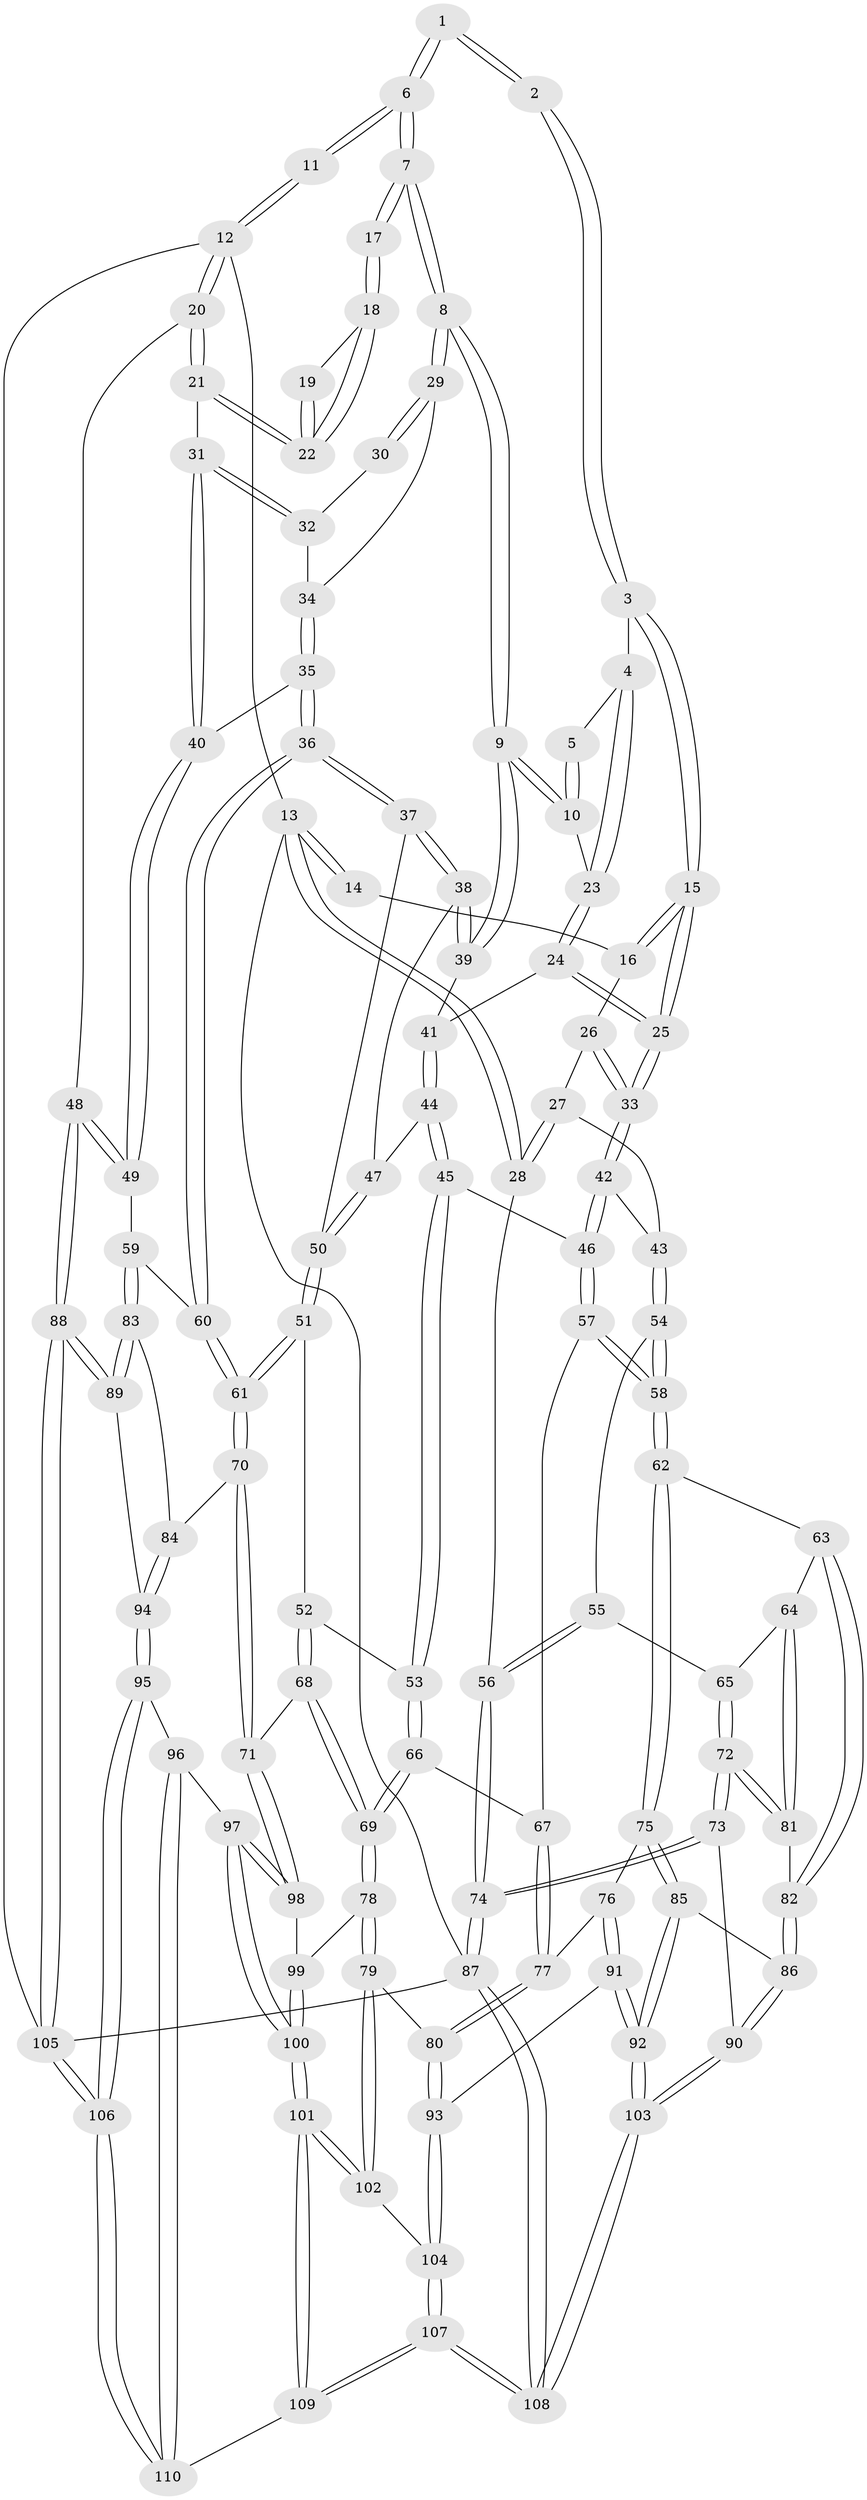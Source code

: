 // Generated by graph-tools (version 1.1) at 2025/27/03/09/25 03:27:07]
// undirected, 110 vertices, 272 edges
graph export_dot {
graph [start="1"]
  node [color=gray90,style=filled];
  1 [pos="+0.638714552726442+0"];
  2 [pos="+0.28828180019288285+0"];
  3 [pos="+0.29757801454949123+0"];
  4 [pos="+0.4540777599734803+0.06381571357053265"];
  5 [pos="+0.5273110729263826+0.01643179683625832"];
  6 [pos="+0.7410859527766552+0"];
  7 [pos="+0.7306863403657679+0.0017602036519310863"];
  8 [pos="+0.6952959815224957+0.13336231659261444"];
  9 [pos="+0.6755341603866036+0.15149403365603428"];
  10 [pos="+0.5766941503096058+0.1477270171513277"];
  11 [pos="+1+0"];
  12 [pos="+1+0"];
  13 [pos="+0+0"];
  14 [pos="+0.10349178965821146+0"];
  15 [pos="+0.2847528168514115+0.159161095248722"];
  16 [pos="+0.10585843247075011+0.05494013809764692"];
  17 [pos="+0.900587632880625+0.10888543119090104"];
  18 [pos="+0.9186956143404116+0.10917920331887111"];
  19 [pos="+0.9761794426801486+0"];
  20 [pos="+1+0.27833086359699605"];
  21 [pos="+1+0.2774890960107146"];
  22 [pos="+0.9860413746055129+0.18897554983632406"];
  23 [pos="+0.4592269496790617+0.169069776559563"];
  24 [pos="+0.41354361908269455+0.2108066317861639"];
  25 [pos="+0.3089430400730068+0.2591203137233643"];
  26 [pos="+0.07953499866810626+0.10737429205867985"];
  27 [pos="+0+0.20627318084718346"];
  28 [pos="+0+0.23017532490359172"];
  29 [pos="+0.7923868601288223+0.1871155834904688"];
  30 [pos="+0.8903037747016309+0.12086249717848407"];
  31 [pos="+1+0.28620588962776566"];
  32 [pos="+0.8718002375055095+0.21383179448142695"];
  33 [pos="+0.292415647362912+0.2887214565427665"];
  34 [pos="+0.7948039007245236+0.18916240377458052"];
  35 [pos="+0.8227162316569634+0.4060203296520397"];
  36 [pos="+0.7943924744453421+0.4239727088561389"];
  37 [pos="+0.7400081941523786+0.39016820962521415"];
  38 [pos="+0.6771193997439862+0.3366186010708067"];
  39 [pos="+0.6584746744824872+0.3018337429712282"];
  40 [pos="+0.8923146370835796+0.38248489085416654"];
  41 [pos="+0.5728377339211614+0.3135717648603058"];
  42 [pos="+0.28320086858029725+0.3134834541729001"];
  43 [pos="+0.2757415574026799+0.3177758803144542"];
  44 [pos="+0.48444407601198125+0.41489555127179123"];
  45 [pos="+0.41406258468684476+0.4248566731375898"];
  46 [pos="+0.40065460074545145+0.419872266597269"];
  47 [pos="+0.566609185851038+0.44413447731626277"];
  48 [pos="+1+0.6152581832374796"];
  49 [pos="+1+0.5790067343497046"];
  50 [pos="+0.5911006931594394+0.4869989252832484"];
  51 [pos="+0.5974062033437917+0.5151658338463244"];
  52 [pos="+0.5684664987160332+0.5416524723827938"];
  53 [pos="+0.4476200898932878+0.4831818999905561"];
  54 [pos="+0.24358656866666117+0.35838303846977576"];
  55 [pos="+0.10593253836162057+0.4320499616189323"];
  56 [pos="+0+0.4259695208524797"];
  57 [pos="+0.3694090895706301+0.5365342815641767"];
  58 [pos="+0.23852832569014074+0.5598350384235659"];
  59 [pos="+0.9877998590762581+0.5844671786444858"];
  60 [pos="+0.7892699767948317+0.4603487623383183"];
  61 [pos="+0.7498115955345495+0.5692156861262836"];
  62 [pos="+0.23251143511219868+0.5953402391923027"];
  63 [pos="+0.21947803418854733+0.5965107006170888"];
  64 [pos="+0.18414895593911476+0.5981487697796539"];
  65 [pos="+0.10796249018097763+0.5578815791579314"];
  66 [pos="+0.46687779760958426+0.5638543267809981"];
  67 [pos="+0.36747009135543757+0.5750850762254633"];
  68 [pos="+0.5196184073575516+0.6550324086651448"];
  69 [pos="+0.5069340696206502+0.6635043761731485"];
  70 [pos="+0.754354992187763+0.6190065617521173"];
  71 [pos="+0.7407443782380512+0.6330069435271662"];
  72 [pos="+0+0.6933602281400842"];
  73 [pos="+0+0.7205788635926762"];
  74 [pos="+0+0.7265050443515645"];
  75 [pos="+0.26114504900692675+0.6312148670337607"];
  76 [pos="+0.3336520095846291+0.644283141510694"];
  77 [pos="+0.35430651950499614+0.6431072063738397"];
  78 [pos="+0.49610153930035267+0.6802461970669282"];
  79 [pos="+0.4777918400000442+0.6914562637468904"];
  80 [pos="+0.39169557212851847+0.664753871448975"];
  81 [pos="+0.1209712315133097+0.6677186143820582"];
  82 [pos="+0.15561386282343215+0.6962177154375951"];
  83 [pos="+0.8849053191051947+0.6400197058473126"];
  84 [pos="+0.7579545088578729+0.6206838669048598"];
  85 [pos="+0.21567333061930005+0.7349688827905162"];
  86 [pos="+0.19267981806106527+0.7346735235542938"];
  87 [pos="+0+1"];
  88 [pos="+1+0.8091081450198242"];
  89 [pos="+0.9379789601005407+0.7634657056714785"];
  90 [pos="+0.08497478858815709+0.793386309451609"];
  91 [pos="+0.28626984804494526+0.8036846894878499"];
  92 [pos="+0.2629323584901774+0.8055350907478196"];
  93 [pos="+0.3092605125995722+0.8076727701401938"];
  94 [pos="+0.8665812401932977+0.8032313013765445"];
  95 [pos="+0.8313322292387271+0.8617235627175559"];
  96 [pos="+0.7224416341847291+0.8201316556258424"];
  97 [pos="+0.6930976228087569+0.7837563842933817"];
  98 [pos="+0.6930275599823568+0.7834506130395589"];
  99 [pos="+0.589307533405037+0.7530324968043722"];
  100 [pos="+0.5356485321561044+0.9157428726756498"];
  101 [pos="+0.52454669610595+0.9288607796976615"];
  102 [pos="+0.45372910580117864+0.7976271734861835"];
  103 [pos="+0.18818164358236922+0.9151363348595508"];
  104 [pos="+0.34697736252359646+0.8253940316975709"];
  105 [pos="+1+1"];
  106 [pos="+0.973974792860943+1"];
  107 [pos="+0.36425303855006913+1"];
  108 [pos="+0.1845233982108368+1"];
  109 [pos="+0.5258231653737498+1"];
  110 [pos="+0.6028719753265142+1"];
  1 -- 2;
  1 -- 2;
  1 -- 6;
  1 -- 6;
  2 -- 3;
  2 -- 3;
  3 -- 4;
  3 -- 15;
  3 -- 15;
  4 -- 5;
  4 -- 23;
  4 -- 23;
  5 -- 10;
  5 -- 10;
  6 -- 7;
  6 -- 7;
  6 -- 11;
  6 -- 11;
  7 -- 8;
  7 -- 8;
  7 -- 17;
  7 -- 17;
  8 -- 9;
  8 -- 9;
  8 -- 29;
  8 -- 29;
  9 -- 10;
  9 -- 10;
  9 -- 39;
  9 -- 39;
  10 -- 23;
  11 -- 12;
  11 -- 12;
  12 -- 13;
  12 -- 20;
  12 -- 20;
  12 -- 105;
  13 -- 14;
  13 -- 14;
  13 -- 28;
  13 -- 28;
  13 -- 87;
  14 -- 16;
  15 -- 16;
  15 -- 16;
  15 -- 25;
  15 -- 25;
  16 -- 26;
  17 -- 18;
  17 -- 18;
  18 -- 19;
  18 -- 22;
  18 -- 22;
  19 -- 22;
  19 -- 22;
  20 -- 21;
  20 -- 21;
  20 -- 48;
  21 -- 22;
  21 -- 22;
  21 -- 31;
  23 -- 24;
  23 -- 24;
  24 -- 25;
  24 -- 25;
  24 -- 41;
  25 -- 33;
  25 -- 33;
  26 -- 27;
  26 -- 33;
  26 -- 33;
  27 -- 28;
  27 -- 28;
  27 -- 43;
  28 -- 56;
  29 -- 30;
  29 -- 30;
  29 -- 34;
  30 -- 32;
  31 -- 32;
  31 -- 32;
  31 -- 40;
  31 -- 40;
  32 -- 34;
  33 -- 42;
  33 -- 42;
  34 -- 35;
  34 -- 35;
  35 -- 36;
  35 -- 36;
  35 -- 40;
  36 -- 37;
  36 -- 37;
  36 -- 60;
  36 -- 60;
  37 -- 38;
  37 -- 38;
  37 -- 50;
  38 -- 39;
  38 -- 39;
  38 -- 47;
  39 -- 41;
  40 -- 49;
  40 -- 49;
  41 -- 44;
  41 -- 44;
  42 -- 43;
  42 -- 46;
  42 -- 46;
  43 -- 54;
  43 -- 54;
  44 -- 45;
  44 -- 45;
  44 -- 47;
  45 -- 46;
  45 -- 53;
  45 -- 53;
  46 -- 57;
  46 -- 57;
  47 -- 50;
  47 -- 50;
  48 -- 49;
  48 -- 49;
  48 -- 88;
  48 -- 88;
  49 -- 59;
  50 -- 51;
  50 -- 51;
  51 -- 52;
  51 -- 61;
  51 -- 61;
  52 -- 53;
  52 -- 68;
  52 -- 68;
  53 -- 66;
  53 -- 66;
  54 -- 55;
  54 -- 58;
  54 -- 58;
  55 -- 56;
  55 -- 56;
  55 -- 65;
  56 -- 74;
  56 -- 74;
  57 -- 58;
  57 -- 58;
  57 -- 67;
  58 -- 62;
  58 -- 62;
  59 -- 60;
  59 -- 83;
  59 -- 83;
  60 -- 61;
  60 -- 61;
  61 -- 70;
  61 -- 70;
  62 -- 63;
  62 -- 75;
  62 -- 75;
  63 -- 64;
  63 -- 82;
  63 -- 82;
  64 -- 65;
  64 -- 81;
  64 -- 81;
  65 -- 72;
  65 -- 72;
  66 -- 67;
  66 -- 69;
  66 -- 69;
  67 -- 77;
  67 -- 77;
  68 -- 69;
  68 -- 69;
  68 -- 71;
  69 -- 78;
  69 -- 78;
  70 -- 71;
  70 -- 71;
  70 -- 84;
  71 -- 98;
  71 -- 98;
  72 -- 73;
  72 -- 73;
  72 -- 81;
  72 -- 81;
  73 -- 74;
  73 -- 74;
  73 -- 90;
  74 -- 87;
  74 -- 87;
  75 -- 76;
  75 -- 85;
  75 -- 85;
  76 -- 77;
  76 -- 91;
  76 -- 91;
  77 -- 80;
  77 -- 80;
  78 -- 79;
  78 -- 79;
  78 -- 99;
  79 -- 80;
  79 -- 102;
  79 -- 102;
  80 -- 93;
  80 -- 93;
  81 -- 82;
  82 -- 86;
  82 -- 86;
  83 -- 84;
  83 -- 89;
  83 -- 89;
  84 -- 94;
  84 -- 94;
  85 -- 86;
  85 -- 92;
  85 -- 92;
  86 -- 90;
  86 -- 90;
  87 -- 108;
  87 -- 108;
  87 -- 105;
  88 -- 89;
  88 -- 89;
  88 -- 105;
  88 -- 105;
  89 -- 94;
  90 -- 103;
  90 -- 103;
  91 -- 92;
  91 -- 92;
  91 -- 93;
  92 -- 103;
  92 -- 103;
  93 -- 104;
  93 -- 104;
  94 -- 95;
  94 -- 95;
  95 -- 96;
  95 -- 106;
  95 -- 106;
  96 -- 97;
  96 -- 110;
  96 -- 110;
  97 -- 98;
  97 -- 98;
  97 -- 100;
  97 -- 100;
  98 -- 99;
  99 -- 100;
  99 -- 100;
  100 -- 101;
  100 -- 101;
  101 -- 102;
  101 -- 102;
  101 -- 109;
  101 -- 109;
  102 -- 104;
  103 -- 108;
  103 -- 108;
  104 -- 107;
  104 -- 107;
  105 -- 106;
  105 -- 106;
  106 -- 110;
  106 -- 110;
  107 -- 108;
  107 -- 108;
  107 -- 109;
  107 -- 109;
  109 -- 110;
}
